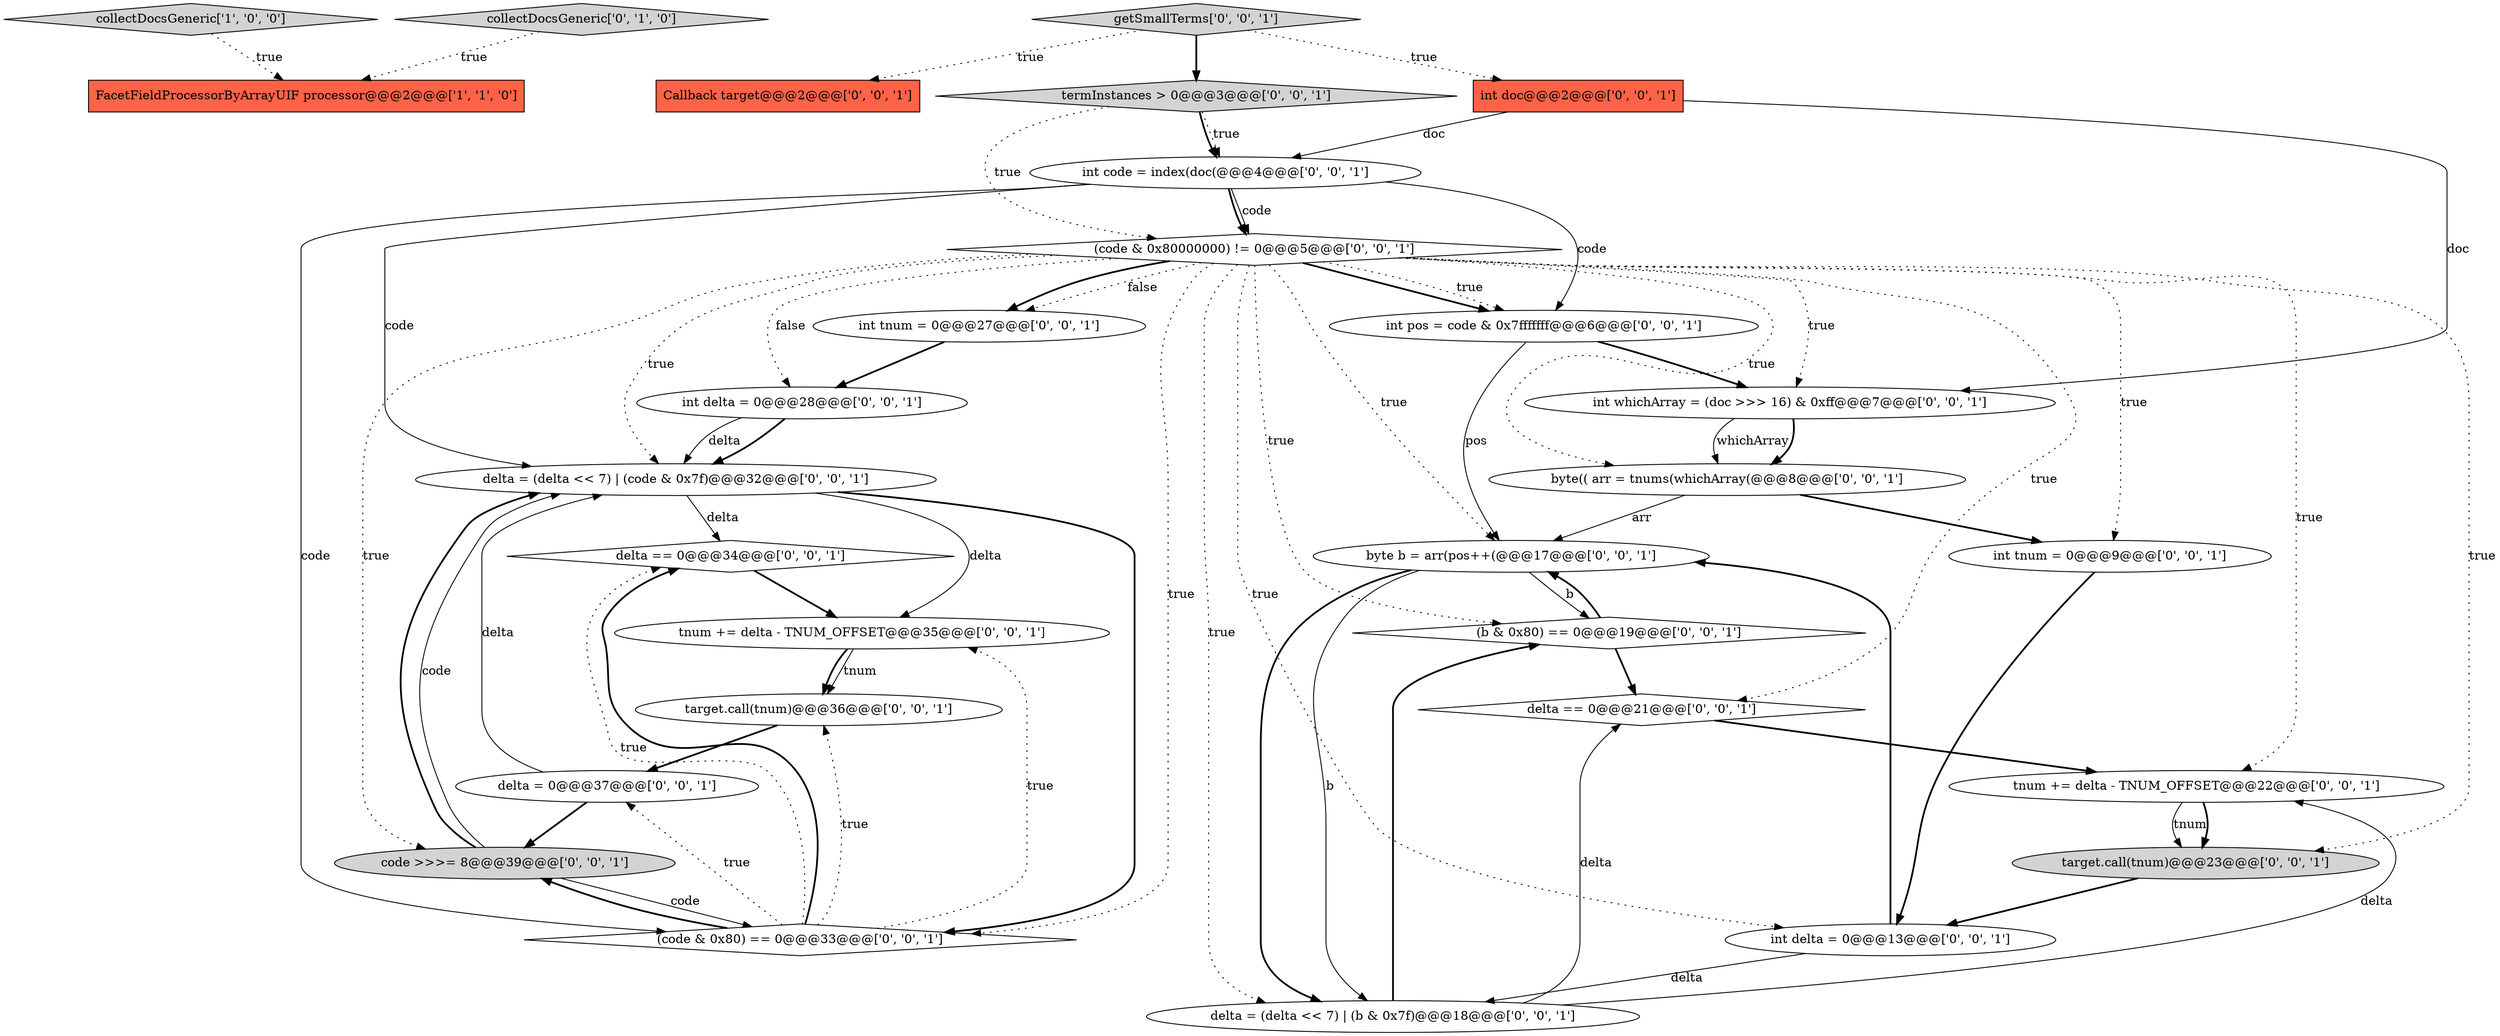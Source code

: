 digraph {
1 [style = filled, label = "collectDocsGeneric['1', '0', '0']", fillcolor = lightgray, shape = diamond image = "AAA0AAABBB1BBB"];
26 [style = filled, label = "byte b = arr(pos++(@@@17@@@['0', '0', '1']", fillcolor = white, shape = ellipse image = "AAA0AAABBB3BBB"];
6 [style = filled, label = "Callback target@@@2@@@['0', '0', '1']", fillcolor = tomato, shape = box image = "AAA0AAABBB3BBB"];
19 [style = filled, label = "target.call(tnum)@@@23@@@['0', '0', '1']", fillcolor = lightgray, shape = ellipse image = "AAA0AAABBB3BBB"];
28 [style = filled, label = "int delta = 0@@@13@@@['0', '0', '1']", fillcolor = white, shape = ellipse image = "AAA0AAABBB3BBB"];
5 [style = filled, label = "delta == 0@@@34@@@['0', '0', '1']", fillcolor = white, shape = diamond image = "AAA0AAABBB3BBB"];
3 [style = filled, label = "delta = 0@@@37@@@['0', '0', '1']", fillcolor = white, shape = ellipse image = "AAA0AAABBB3BBB"];
24 [style = filled, label = "delta == 0@@@21@@@['0', '0', '1']", fillcolor = white, shape = diamond image = "AAA0AAABBB3BBB"];
0 [style = filled, label = "FacetFieldProcessorByArrayUIF processor@@@2@@@['1', '1', '0']", fillcolor = tomato, shape = box image = "AAA0AAABBB1BBB"];
16 [style = filled, label = "int tnum = 0@@@9@@@['0', '0', '1']", fillcolor = white, shape = ellipse image = "AAA0AAABBB3BBB"];
2 [style = filled, label = "collectDocsGeneric['0', '1', '0']", fillcolor = lightgray, shape = diamond image = "AAA0AAABBB2BBB"];
14 [style = filled, label = "int tnum = 0@@@27@@@['0', '0', '1']", fillcolor = white, shape = ellipse image = "AAA0AAABBB3BBB"];
9 [style = filled, label = "(b & 0x80) == 0@@@19@@@['0', '0', '1']", fillcolor = white, shape = diamond image = "AAA0AAABBB3BBB"];
18 [style = filled, label = "tnum += delta - TNUM_OFFSET@@@35@@@['0', '0', '1']", fillcolor = white, shape = ellipse image = "AAA0AAABBB3BBB"];
12 [style = filled, label = "termInstances > 0@@@3@@@['0', '0', '1']", fillcolor = lightgray, shape = diamond image = "AAA0AAABBB3BBB"];
27 [style = filled, label = "getSmallTerms['0', '0', '1']", fillcolor = lightgray, shape = diamond image = "AAA0AAABBB3BBB"];
20 [style = filled, label = "delta = (delta << 7) | (code & 0x7f)@@@32@@@['0', '0', '1']", fillcolor = white, shape = ellipse image = "AAA0AAABBB3BBB"];
10 [style = filled, label = "target.call(tnum)@@@36@@@['0', '0', '1']", fillcolor = white, shape = ellipse image = "AAA0AAABBB3BBB"];
17 [style = filled, label = "int doc@@@2@@@['0', '0', '1']", fillcolor = tomato, shape = box image = "AAA0AAABBB3BBB"];
13 [style = filled, label = "int pos = code & 0x7fffffff@@@6@@@['0', '0', '1']", fillcolor = white, shape = ellipse image = "AAA0AAABBB3BBB"];
4 [style = filled, label = "(code & 0x80000000) != 0@@@5@@@['0', '0', '1']", fillcolor = white, shape = diamond image = "AAA0AAABBB3BBB"];
22 [style = filled, label = "int delta = 0@@@28@@@['0', '0', '1']", fillcolor = white, shape = ellipse image = "AAA0AAABBB3BBB"];
23 [style = filled, label = "delta = (delta << 7) | (b & 0x7f)@@@18@@@['0', '0', '1']", fillcolor = white, shape = ellipse image = "AAA0AAABBB3BBB"];
8 [style = filled, label = "int code = index(doc(@@@4@@@['0', '0', '1']", fillcolor = white, shape = ellipse image = "AAA0AAABBB3BBB"];
25 [style = filled, label = "int whichArray = (doc >>> 16) & 0xff@@@7@@@['0', '0', '1']", fillcolor = white, shape = ellipse image = "AAA0AAABBB3BBB"];
11 [style = filled, label = "(code & 0x80) == 0@@@33@@@['0', '0', '1']", fillcolor = white, shape = diamond image = "AAA0AAABBB3BBB"];
21 [style = filled, label = "tnum += delta - TNUM_OFFSET@@@22@@@['0', '0', '1']", fillcolor = white, shape = ellipse image = "AAA0AAABBB3BBB"];
15 [style = filled, label = "byte(( arr = tnums(whichArray(@@@8@@@['0', '0', '1']", fillcolor = white, shape = ellipse image = "AAA0AAABBB3BBB"];
7 [style = filled, label = "code >>>= 8@@@39@@@['0', '0', '1']", fillcolor = lightgray, shape = ellipse image = "AAA0AAABBB3BBB"];
24->21 [style = bold, label=""];
4->14 [style = dotted, label="false"];
23->9 [style = bold, label=""];
11->3 [style = dotted, label="true"];
21->19 [style = solid, label="tnum"];
8->13 [style = solid, label="code"];
15->26 [style = solid, label="arr"];
26->23 [style = solid, label="b"];
13->26 [style = solid, label="pos"];
11->10 [style = dotted, label="true"];
4->16 [style = dotted, label="true"];
8->20 [style = solid, label="code"];
8->4 [style = bold, label=""];
19->28 [style = bold, label=""];
4->25 [style = dotted, label="true"];
1->0 [style = dotted, label="true"];
17->25 [style = solid, label="doc"];
4->21 [style = dotted, label="true"];
23->24 [style = solid, label="delta"];
4->7 [style = dotted, label="true"];
27->17 [style = dotted, label="true"];
13->25 [style = bold, label=""];
18->10 [style = solid, label="tnum"];
7->20 [style = solid, label="code"];
28->26 [style = bold, label=""];
20->5 [style = solid, label="delta"];
4->24 [style = dotted, label="true"];
4->26 [style = dotted, label="true"];
4->11 [style = dotted, label="true"];
7->11 [style = solid, label="code"];
8->4 [style = solid, label="code"];
4->22 [style = dotted, label="false"];
22->20 [style = bold, label=""];
7->20 [style = bold, label=""];
3->7 [style = bold, label=""];
17->8 [style = solid, label="doc"];
10->3 [style = bold, label=""];
11->7 [style = bold, label=""];
12->8 [style = dotted, label="true"];
28->23 [style = solid, label="delta"];
9->24 [style = bold, label=""];
21->19 [style = bold, label=""];
12->4 [style = dotted, label="true"];
4->15 [style = dotted, label="true"];
26->9 [style = solid, label="b"];
3->20 [style = solid, label="delta"];
20->18 [style = solid, label="delta"];
27->12 [style = bold, label=""];
18->10 [style = bold, label=""];
4->19 [style = dotted, label="true"];
15->16 [style = bold, label=""];
11->18 [style = dotted, label="true"];
5->18 [style = bold, label=""];
27->6 [style = dotted, label="true"];
4->14 [style = bold, label=""];
8->11 [style = solid, label="code"];
22->20 [style = solid, label="delta"];
16->28 [style = bold, label=""];
4->9 [style = dotted, label="true"];
4->13 [style = bold, label=""];
26->23 [style = bold, label=""];
4->23 [style = dotted, label="true"];
9->26 [style = bold, label=""];
2->0 [style = dotted, label="true"];
4->13 [style = dotted, label="true"];
20->11 [style = bold, label=""];
25->15 [style = solid, label="whichArray"];
4->28 [style = dotted, label="true"];
12->8 [style = bold, label=""];
23->21 [style = solid, label="delta"];
25->15 [style = bold, label=""];
11->5 [style = bold, label=""];
11->5 [style = dotted, label="true"];
4->20 [style = dotted, label="true"];
14->22 [style = bold, label=""];
}
